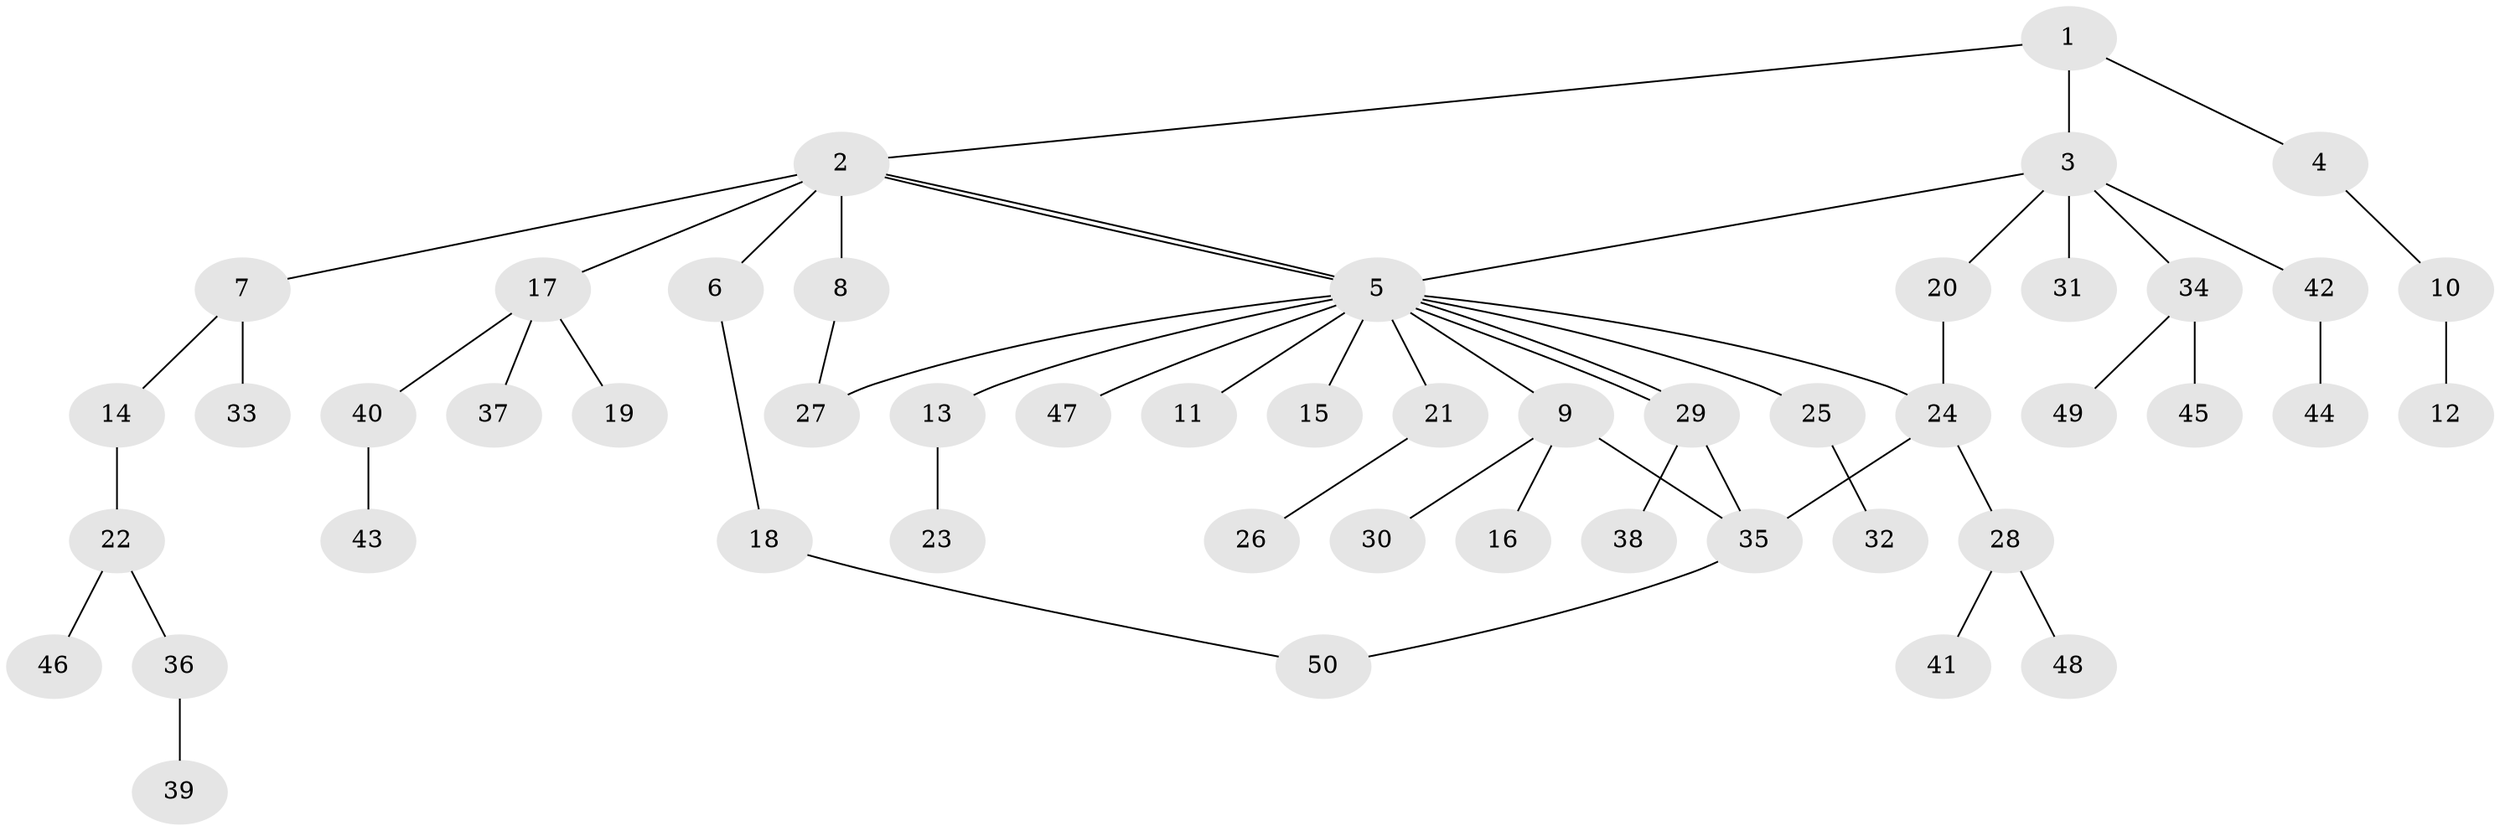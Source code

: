 // Generated by graph-tools (version 1.1) at 2025/01/03/09/25 03:01:55]
// undirected, 50 vertices, 57 edges
graph export_dot {
graph [start="1"]
  node [color=gray90,style=filled];
  1;
  2;
  3;
  4;
  5;
  6;
  7;
  8;
  9;
  10;
  11;
  12;
  13;
  14;
  15;
  16;
  17;
  18;
  19;
  20;
  21;
  22;
  23;
  24;
  25;
  26;
  27;
  28;
  29;
  30;
  31;
  32;
  33;
  34;
  35;
  36;
  37;
  38;
  39;
  40;
  41;
  42;
  43;
  44;
  45;
  46;
  47;
  48;
  49;
  50;
  1 -- 2;
  1 -- 3;
  1 -- 4;
  2 -- 5;
  2 -- 5;
  2 -- 6;
  2 -- 7;
  2 -- 8;
  2 -- 17;
  3 -- 5;
  3 -- 20;
  3 -- 31;
  3 -- 34;
  3 -- 42;
  4 -- 10;
  5 -- 9;
  5 -- 11;
  5 -- 13;
  5 -- 15;
  5 -- 21;
  5 -- 24;
  5 -- 25;
  5 -- 27;
  5 -- 29;
  5 -- 29;
  5 -- 47;
  6 -- 18;
  7 -- 14;
  7 -- 33;
  8 -- 27;
  9 -- 16;
  9 -- 30;
  9 -- 35;
  10 -- 12;
  13 -- 23;
  14 -- 22;
  17 -- 19;
  17 -- 37;
  17 -- 40;
  18 -- 50;
  20 -- 24;
  21 -- 26;
  22 -- 36;
  22 -- 46;
  24 -- 28;
  24 -- 35;
  25 -- 32;
  28 -- 41;
  28 -- 48;
  29 -- 35;
  29 -- 38;
  34 -- 45;
  34 -- 49;
  35 -- 50;
  36 -- 39;
  40 -- 43;
  42 -- 44;
}
